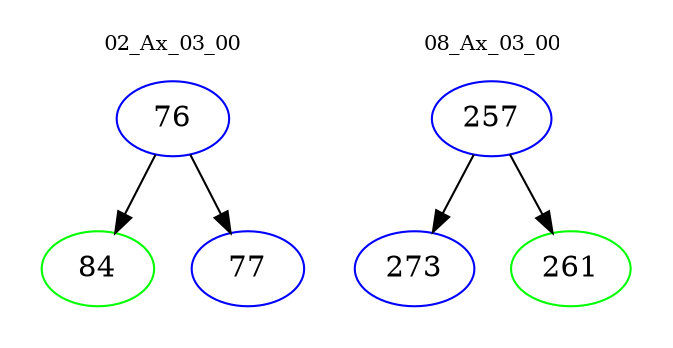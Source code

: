 digraph{
subgraph cluster_0 {
color = white
label = "02_Ax_03_00";
fontsize=10;
T0_76 [label="76", color="blue"]
T0_76 -> T0_84 [color="black"]
T0_84 [label="84", color="green"]
T0_76 -> T0_77 [color="black"]
T0_77 [label="77", color="blue"]
}
subgraph cluster_1 {
color = white
label = "08_Ax_03_00";
fontsize=10;
T1_257 [label="257", color="blue"]
T1_257 -> T1_273 [color="black"]
T1_273 [label="273", color="blue"]
T1_257 -> T1_261 [color="black"]
T1_261 [label="261", color="green"]
}
}
